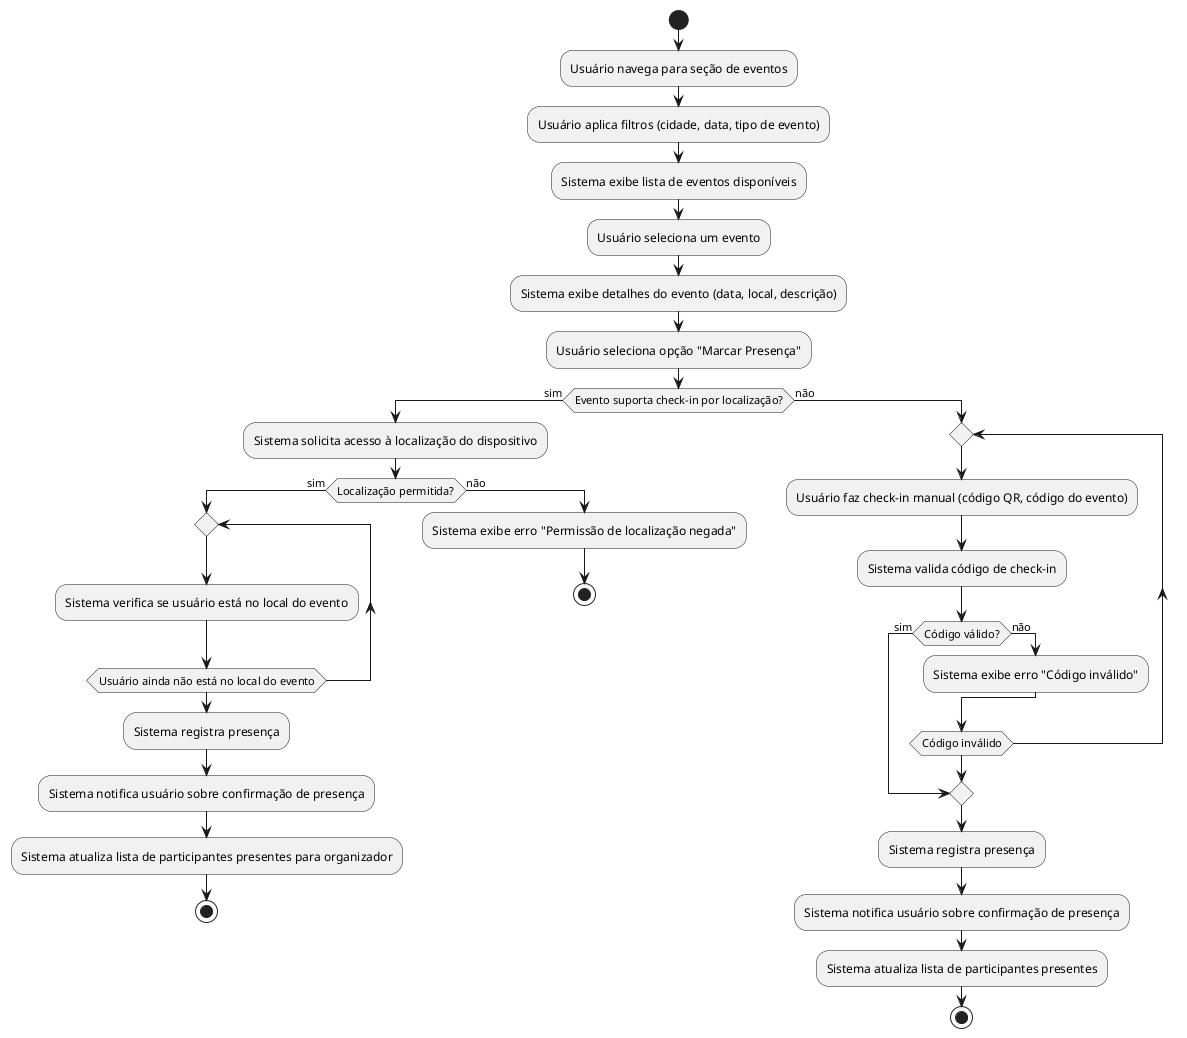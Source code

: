 @startuml
start

:Usuário navega para seção de eventos;
:Usuário aplica filtros (cidade, data, tipo de evento);
:Sistema exibe lista de eventos disponíveis;
:Usuário seleciona um evento;
:Sistema exibe detalhes do evento (data, local, descrição);

:Usuário seleciona opção "Marcar Presença";

if (Evento suporta check-in por localização?) then (sim)
    :Sistema solicita acesso à localização do dispositivo;
    if (Localização permitida?) then (sim)

        repeat
            :Sistema verifica se usuário está no local do evento;
        repeat while (Usuário ainda não está no local do evento)

        :Sistema registra presença;
        :Sistema notifica usuário sobre confirmação de presença;
        :Sistema atualiza lista de participantes presentes para organizador;
        stop

    else (não)
        :Sistema exibe erro "Permissão de localização negada";
        stop
    endif
else (não)

    repeat
        :Usuário faz check-in manual (código QR, código do evento);
        :Sistema valida código de check-in;
        if (Código válido?) then (sim)
            break
            else (não)
                :Sistema exibe erro "Código inválido";
            endif
        repeat while (Código inválido)

        :Sistema registra presença;
        :Sistema notifica usuário sobre confirmação de presença;
        :Sistema atualiza lista de participantes presentes;
        stop

    endif

    @enduml
